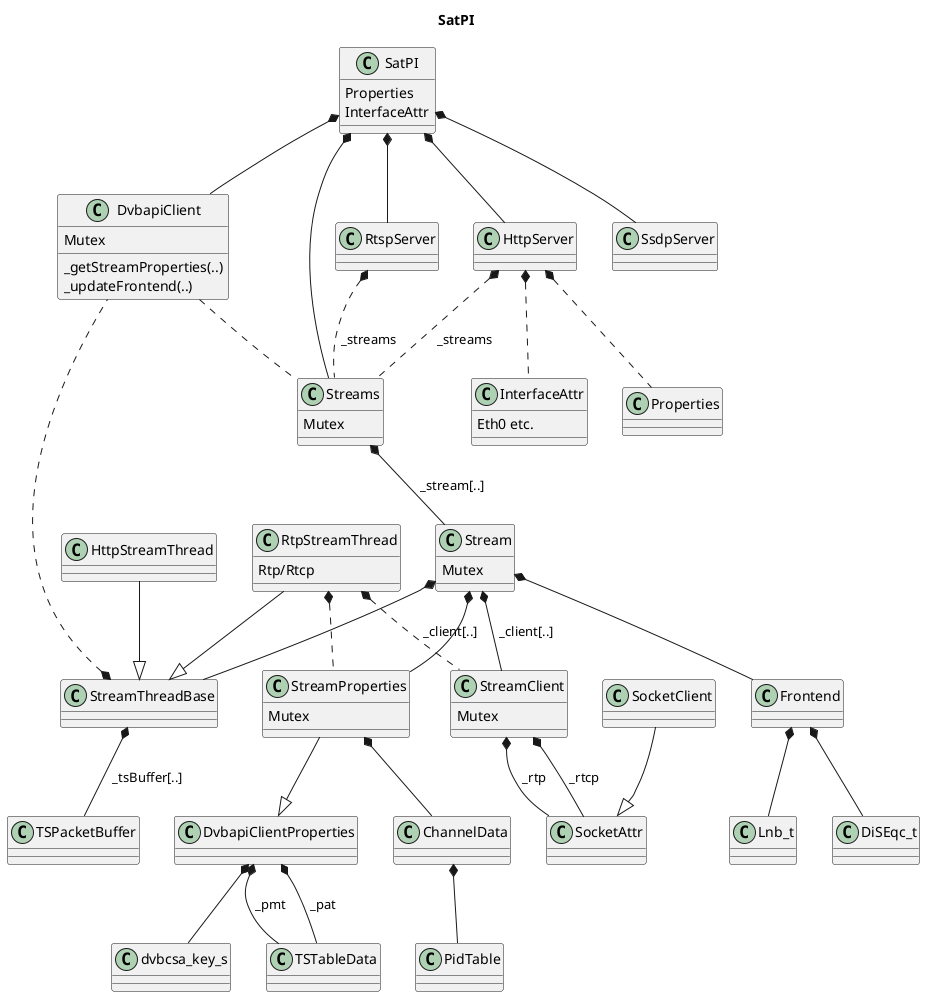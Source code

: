 @startuml

hide footbox

title SatPI

SatPI *-- DvbapiClient
SatPI *-- Streams
SatPI *-- RtspServer
SatPI *-- HttpServer
SatPI *-- SsdpServer

class SatPI {
  Properties
  InterfaceAttr
}

class InterfaceAttr {
  Eth0 etc.
}

RtspServer *.. Streams : " _streams "

HttpServer *.. Streams : " _streams "
HttpServer *.. Properties
HttpServer *.. InterfaceAttr

Stream *-- StreamClient : " _client[..] "
Stream *-- StreamProperties
Stream *-- Frontend
Stream *-- StreamThreadBase

Streams *-- Stream : " _stream[..] "

StreamClient *-- SocketAttr : " _rtp "
StreamClient *-- SocketAttr : " _rtcp "

StreamThreadBase *.. DvbapiClient
StreamThreadBase *-- TSPacketBuffer : " _tsBuffer[..] "

RtpStreamThread --|> StreamThreadBase
RtpStreamThread *.. StreamProperties
RtpStreamThread *.. StreamClient : " _client[..] "

HttpStreamThread --|> StreamThreadBase

SocketClient --|> SocketAttr

DvbapiClientProperties *-- dvbcsa_key_s
DvbapiClientProperties *-- TSTableData : " _pat "
DvbapiClientProperties *-- TSTableData : " _pmt "

StreamProperties *-- ChannelData
StreamProperties --|> DvbapiClientProperties

DvbapiClient  .  Streams

Frontend *-- Lnb_t
Frontend *-- DiSEqc_t

ChannelData *-- PidTable

class Stream {
  Mutex
}

class Streams {
  Mutex
}

class StreamProperties {
  Mutex
}

class StreamClient {
  Mutex
}

class DvbapiClient {
  Mutex
  _getStreamProperties(..)
  _updateFrontend(..)
}

class RtpStreamThread {
  Rtp/Rtcp
}

@enduml